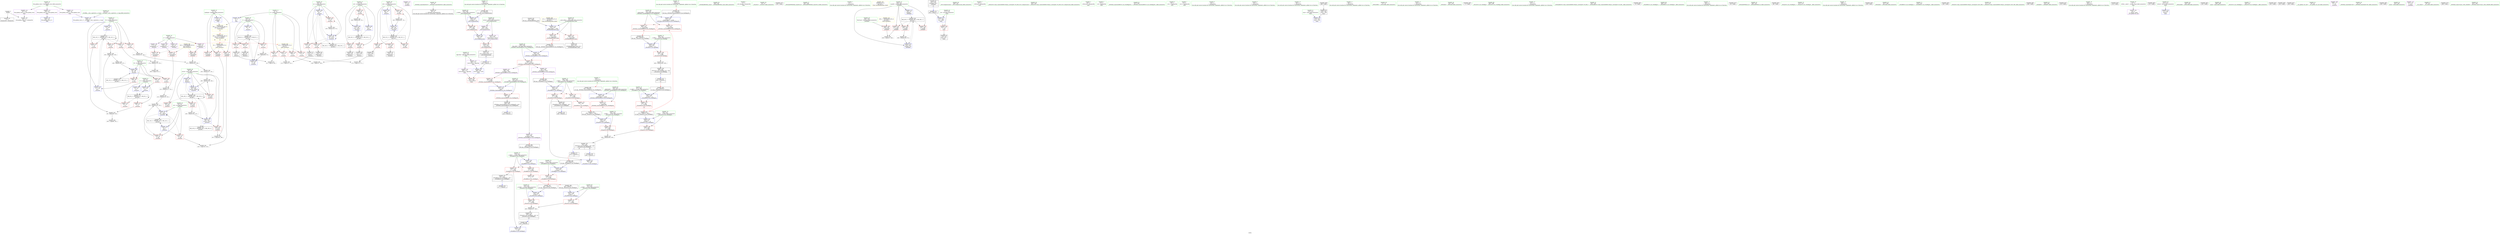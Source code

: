 digraph "SVFG" {
	label="SVFG";

	Node0x5591697a7800 [shape=record,color=grey,label="{NodeID: 0\nNullPtr}"];
	Node0x5591697a7800 -> Node0x5591697cb390[style=solid];
	Node0x5591697a7800 -> Node0x5591697cbfb0[style=solid];
	Node0x5591697dd720 [shape=record,color=grey,label="{NodeID: 360\n180 = cmp(179, 9, )\n}"];
	Node0x5591697cc0b0 [shape=record,color=blue,label="{NodeID: 194\n53\<--76\ni\<--\n_Z5solvev\n}"];
	Node0x5591697cc0b0 -> Node0x5591697e99b0[style=dashed];
	Node0x5591697c9060 [shape=record,color=purple,label="{NodeID: 111\n255\<--21\n\<--.str.2\n_Z4MAINv\n}"];
	Node0x5591697c7240 [shape=record,color=green,label="{NodeID: 28\n37\<--43\n_ZNSt8ios_base4InitD1Ev\<--_ZNSt8ios_base4InitD1Ev_field_insensitive\n}"];
	Node0x5591697c7240 -> Node0x5591697cb490[style=solid];
	Node0x559169806070 [shape=record,color=black,label="{NodeID: 471\n294 = PHI(331, )\n}"];
	Node0x559169806070 -> Node0x5591697d41b0[style=solid];
	Node0x5591697d4690 [shape=record,color=blue,label="{NodeID: 222\n350\<--346\n__fmtfl.addr\<--__fmtfl\n_ZNSt8ios_base4setfESt13_Ios_FmtflagsS0_\n}"];
	Node0x5591697d4690 -> Node0x5591697d0c20[style=dashed];
	Node0x5591697cf220 [shape=record,color=red,label="{NodeID: 139\n136\<--59\n\<--M\n_Z5solvev\n}"];
	Node0x5591697cf220 -> Node0x5591697cc800[style=solid];
	Node0x5591697c9b90 [shape=record,color=green,label="{NodeID: 56\n290\<--291\n_ZSt5fixedRSt8ios_base\<--_ZSt5fixedRSt8ios_base_field_insensitive\n}"];
	Node0x5591697d08e0 [shape=record,color=red,label="{NodeID: 167\n329\<--320\n\<--__base.addr\n_ZSt5fixedRSt8ios_base\n}"];
	Node0x5591697d08e0 -> Node0x5591697c8430[style=solid];
	Node0x5591697cb490 [shape=record,color=black,label="{NodeID: 84\n36\<--37\n\<--_ZNSt8ios_base4InitD1Ev\nCan only get source location for instruction, argument, global var or function.}"];
	Node0x5591697c5080 [shape=record,color=green,label="{NodeID: 1\n7\<--1\n__dso_handle\<--dummyObj\nGlob }"];
	Node0x5591697dd8a0 [shape=record,color=grey,label="{NodeID: 361\n134 = cmp(132, 133, )\n}"];
	Node0x5591697cc180 [shape=record,color=blue,label="{NodeID: 195\n53\<--89\ni\<--inc\n_Z5solvev\n}"];
	Node0x5591697cc180 -> Node0x5591697e99b0[style=dashed];
	Node0x5591697c9130 [shape=record,color=purple,label="{NodeID: 112\n455\<--23\nllvm.global_ctors_0\<--llvm.global_ctors\nGlob }"];
	Node0x5591697c9130 -> Node0x5591697d1cc0[style=solid];
	Node0x5591697c7340 [shape=record,color=green,label="{NodeID: 29\n50\<--51\n_Z5solvev\<--_Z5solvev_field_insensitive\n}"];
	Node0x559169806200 [shape=record,color=black,label="{NodeID: 472\n302 = PHI()\n}"];
	Node0x5591697d4760 [shape=record,color=blue,label="{NodeID: 223\n352\<--347\n__mask.addr\<--__mask\n_ZNSt8ios_base4setfESt13_Ios_FmtflagsS0_\n}"];
	Node0x5591697d4760 -> Node0x5591697d0cf0[style=dashed];
	Node0x5591697d4760 -> Node0x5591697d0dc0[style=dashed];
	Node0x5591697cf2f0 [shape=record,color=red,label="{NodeID: 140\n139\<--59\n\<--M\n_Z5solvev\n}"];
	Node0x5591697cf2f0 -> Node0x5591697cc8d0[style=solid];
	Node0x5591697c9c90 [shape=record,color=green,label="{NodeID: 57\n292\<--293\n_ZNSolsEPFRSt8ios_baseS0_E\<--_ZNSolsEPFRSt8ios_baseS0_E_field_insensitive\n}"];
	Node0x5591697f32f0 [shape=record,color=yellow,style=double,label="{NodeID: 417\n30V_1 = ENCHI(MR_30V_0)\npts\{10 12 140000 \}\nFun[_Z4MAINv]|{<s0>16|<s1>16|<s2>16}}"];
	Node0x5591697f32f0:s0 -> Node0x5591697ee8b0[style=dashed,color=red];
	Node0x5591697f32f0:s1 -> Node0x5591697d27d0[style=dashed,color=red];
	Node0x5591697f32f0:s2 -> Node0x5591697d30c0[style=dashed,color=red];
	Node0x5591697d09b0 [shape=record,color=red,label="{NodeID: 168\n339\<--335\n\<--__n.addr\n_ZSt12setprecisioni\n}"];
	Node0x5591697d09b0 -> Node0x5591697d44f0[style=solid];
	Node0x5591697cb590 [shape=record,color=black,label="{NodeID: 85\n79\<--78\nconv\<--\n_Z5solvev\n}"];
	Node0x5591697cb590 -> Node0x5591697dd2a0[style=solid];
	Node0x5591697c5110 [shape=record,color=green,label="{NodeID: 2\n9\<--1\n\<--dummyObj\nCan only get source location for instruction, argument, global var or function.}"];
	Node0x5591697f5700 [shape=record,color=yellow,style=double,label="{NodeID: 445\nRETMU(41V_2)\npts\{321 \}\nFun[_ZSt5fixedRSt8ios_base]}"];
	Node0x5591697dda20 [shape=record,color=grey,label="{NodeID: 362\n249 = cmp(247, 248, )\n}"];
	Node0x5591697cc250 [shape=record,color=blue,label="{NodeID: 196\n55\<--93\nL\<--\n_Z5solvev\n}"];
	Node0x5591697cc250 -> Node0x5591697eb2b0[style=dashed];
	Node0x5591697c9230 [shape=record,color=purple,label="{NodeID: 113\n456\<--23\nllvm.global_ctors_1\<--llvm.global_ctors\nGlob }"];
	Node0x5591697c9230 -> Node0x5591697cbeb0[style=solid];
	Node0x5591697c7440 [shape=record,color=green,label="{NodeID: 30\n53\<--54\ni\<--i_field_insensitive\n_Z5solvev\n}"];
	Node0x5591697c7440 -> Node0x5591697cea00[style=solid];
	Node0x5591697c7440 -> Node0x5591697cead0[style=solid];
	Node0x5591697c7440 -> Node0x5591697ceba0[style=solid];
	Node0x5591697c7440 -> Node0x5591697cc0b0[style=solid];
	Node0x5591697c7440 -> Node0x5591697cc180[style=solid];
	Node0x5591698062d0 [shape=record,color=black,label="{NodeID: 473\n305 = PHI(237, )\n}"];
	Node0x5591698062d0 -> Node0x5591697d4280[style=solid];
	Node0x5591697d4830 [shape=record,color=blue,label="{NodeID: 224\n354\<--361\n__old\<--\n_ZNSt8ios_base4setfESt13_Ios_FmtflagsS0_\n}"];
	Node0x5591697d4830 -> Node0x5591697d0e90[style=dashed];
	Node0x5591697cf3c0 [shape=record,color=red,label="{NodeID: 141\n124\<--61\n\<--cnt\n_Z5solvev\n}"];
	Node0x5591697cf3c0 -> Node0x5591697db620[style=solid];
	Node0x5591697c9d90 [shape=record,color=green,label="{NodeID: 58\n296\<--297\n_ZSt12setprecisioni\<--_ZSt12setprecisioni_field_insensitive\n}"];
	Node0x5591697f3400 [shape=record,color=yellow,style=double,label="{NodeID: 418\n26V_1 = ENCHI(MR_26V_0)\npts\{239 \}\nFun[_Z4MAINv]}"];
	Node0x5591697f3400 -> Node0x5591697d0330[style=dashed];
	Node0x5591697d0a80 [shape=record,color=red,label="{NodeID: 169\n342\<--341\n\<--coerce.dive\n_ZSt12setprecisioni\n}"];
	Node0x5591697d0a80 -> Node0x5591697c8500[style=solid];
	Node0x5591697cb660 [shape=record,color=black,label="{NodeID: 86\n84\<--83\nidxprom\<--\n_Z5solvev\n}"];
	Node0x5591697c53c0 [shape=record,color=green,label="{NodeID: 3\n15\<--1\n_ZSt3cin\<--dummyObj\nGlob }"];
	Node0x5591697ddba0 [shape=record,color=grey,label="{NodeID: 363\n115 = cmp(113, 114, )\n}"];
	Node0x5591697cc320 [shape=record,color=blue,label="{NodeID: 197\n57\<--95\nR\<--\n_Z5solvev\n}"];
	Node0x5591697cc320 -> Node0x5591697ebfc0[style=dashed];
	Node0x5591697c9330 [shape=record,color=purple,label="{NodeID: 114\n457\<--23\nllvm.global_ctors_2\<--llvm.global_ctors\nGlob }"];
	Node0x5591697c9330 -> Node0x5591697cbfb0[style=solid];
	Node0x5591697c7510 [shape=record,color=green,label="{NodeID: 31\n55\<--56\nL\<--L_field_insensitive\n_Z5solvev\n}"];
	Node0x5591697c7510 -> Node0x5591697cec70[style=solid];
	Node0x5591697c7510 -> Node0x5591697ced40[style=solid];
	Node0x5591697c7510 -> Node0x5591697cc250[style=solid];
	Node0x5591697c7510 -> Node0x5591697cc8d0[style=solid];
	Node0x559169806400 [shape=record,color=black,label="{NodeID: 474\n324 = PHI(344, )\n}"];
	Node0x5591697d4900 [shape=record,color=blue,label="{NodeID: 225\n385\<--383\n__a.addr\<--__a\n_ZStaNRSt13_Ios_FmtflagsS_\n}"];
	Node0x5591697d4900 -> Node0x5591697d1030[style=dashed];
	Node0x5591697d4900 -> Node0x5591697d1100[style=dashed];
	Node0x5591697cf490 [shape=record,color=red,label="{NodeID: 142\n132\<--61\n\<--cnt\n_Z5solvev\n}"];
	Node0x5591697cf490 -> Node0x5591697dd8a0[style=solid];
	Node0x5591697c9e90 [shape=record,color=green,label="{NodeID: 59\n303\<--304\n_ZStlsIcSt11char_traitsIcEERSt13basic_ostreamIT_T0_ES6_St13_Setprecision\<--_ZStlsIcSt11char_traitsIcEERSt13basic_ostreamIT_T0_ES6_St13_Setprecision_field_insensitive\n}"];
	Node0x5591697d0b50 [shape=record,color=red,label="{NodeID: 170\n359\<--348\nthis1\<--this.addr\n_ZNSt8ios_base4setfESt13_Ios_FmtflagsS0_\n}"];
	Node0x5591697d0b50 -> Node0x5591697ce1e0[style=solid];
	Node0x5591697d0b50 -> Node0x5591697ce2b0[style=solid];
	Node0x5591697d0b50 -> Node0x5591697ce380[style=solid];
	Node0x5591697cb730 [shape=record,color=black,label="{NodeID: 87\n113\<--112\nconv6\<--\n_Z5solvev\n}"];
	Node0x5591697cb730 -> Node0x5591697ddba0[style=solid];
	Node0x5591697c5450 [shape=record,color=green,label="{NodeID: 4\n16\<--1\n_ZSt4cout\<--dummyObj\nGlob }"];
	Node0x5591697ddd20 [shape=record,color=grey,label="{NodeID: 364\n149 = cmp(147, 148, )\n}"];
	Node0x5591697cc3f0 [shape=record,color=blue,label="{NodeID: 198\n59\<--106\nM\<--div\n_Z5solvev\n}"];
	Node0x5591697cc3f0 -> Node0x5591697cf150[style=dashed];
	Node0x5591697cc3f0 -> Node0x5591697cf220[style=dashed];
	Node0x5591697cc3f0 -> Node0x5591697cf2f0[style=dashed];
	Node0x5591697cc3f0 -> Node0x5591697ec0b0[style=dashed];
	Node0x5591697cdea0 [shape=record,color=purple,label="{NodeID: 115\n298\<--275\ncoerce.dive\<--agg.tmp\nmain\n}"];
	Node0x5591697cdea0 -> Node0x5591697d41b0[style=solid];
	Node0x5591697c75e0 [shape=record,color=green,label="{NodeID: 32\n57\<--58\nR\<--R_field_insensitive\n_Z5solvev\n}"];
	Node0x5591697c75e0 -> Node0x5591697cee10[style=solid];
	Node0x5591697c75e0 -> Node0x5591697ceee0[style=solid];
	Node0x5591697c75e0 -> Node0x5591697cefb0[style=solid];
	Node0x5591697c75e0 -> Node0x5591697cf080[style=solid];
	Node0x5591697c75e0 -> Node0x5591697cc320[style=solid];
	Node0x5591697c75e0 -> Node0x5591697cc800[style=solid];
	Node0x559169806510 [shape=record,color=black,label="{NodeID: 475\n364 = PHI(398, )\n|{<s0>25}}"];
	Node0x559169806510:s0 -> Node0x559169808bd0[style=solid,color=red];
	Node0x5591697d49d0 [shape=record,color=blue,label="{NodeID: 226\n387\<--384\n__b.addr\<--__b\n_ZStaNRSt13_Ios_FmtflagsS_\n}"];
	Node0x5591697d49d0 -> Node0x5591697d11d0[style=dashed];
	Node0x5591697cf560 [shape=record,color=red,label="{NodeID: 143\n112\<--63\n\<--i4\n_Z5solvev\n}"];
	Node0x5591697cf560 -> Node0x5591697cb730[style=solid];
	Node0x5591697c9f90 [shape=record,color=green,label="{NodeID: 60\n320\<--321\n__base.addr\<--__base.addr_field_insensitive\n_ZSt5fixedRSt8ios_base\n}"];
	Node0x5591697c9f90 -> Node0x5591697d0810[style=solid];
	Node0x5591697c9f90 -> Node0x5591697d08e0[style=solid];
	Node0x5591697c9f90 -> Node0x5591697d4350[style=solid];
	Node0x5591697db4a0 [shape=record,color=grey,label="{NodeID: 337\n404 = Binary(403, 405, )\n}"];
	Node0x5591697db4a0 -> Node0x5591697c8770[style=solid];
	Node0x5591697d0c20 [shape=record,color=red,label="{NodeID: 171\n371\<--350\n\<--__fmtfl.addr\n_ZNSt8ios_base4setfESt13_Ios_FmtflagsS0_\n|{<s0>26}}"];
	Node0x5591697d0c20:s0 -> Node0x559169808700[style=solid,color=red];
	Node0x5591697cb800 [shape=record,color=black,label="{NodeID: 88\n119\<--118\nidxprom9\<--\n_Z5solvev\n}"];
	Node0x5591697c54e0 [shape=record,color=green,label="{NodeID: 5\n17\<--1\n.str\<--dummyObj\nGlob }"];
	Node0x5591697ddea0 [shape=record,color=grey,label="{NodeID: 365\n100 = cmp(99, 101, )\n}"];
	Node0x5591697cc4c0 [shape=record,color=blue,label="{NodeID: 199\n61\<--9\ncnt\<--\n_Z5solvev\n}"];
	Node0x5591697cc4c0 -> Node0x5591697cf3c0[style=dashed];
	Node0x5591697cc4c0 -> Node0x5591697cf490[style=dashed];
	Node0x5591697cc4c0 -> Node0x5591697cc660[style=dashed];
	Node0x5591697cc4c0 -> Node0x5591697ec5b0[style=dashed];
	Node0x5591697cdf70 [shape=record,color=purple,label="{NodeID: 116\n300\<--275\ncoerce.dive4\<--agg.tmp\nmain\n}"];
	Node0x5591697cdf70 -> Node0x5591697d0740[style=solid];
	Node0x5591697c76b0 [shape=record,color=green,label="{NodeID: 33\n59\<--60\nM\<--M_field_insensitive\n_Z5solvev\n}"];
	Node0x5591697c76b0 -> Node0x5591697cf150[style=solid];
	Node0x5591697c76b0 -> Node0x5591697cf220[style=solid];
	Node0x5591697c76b0 -> Node0x5591697cf2f0[style=solid];
	Node0x5591697c76b0 -> Node0x5591697cc3f0[style=solid];
	Node0x559169806680 [shape=record,color=black,label="{NodeID: 476\n368 = PHI(382, )\n}"];
	Node0x5591697d4aa0 [shape=record,color=blue,label="{NodeID: 227\n395\<--394\n\<--call\n_ZStaNRSt13_Ios_FmtflagsS_\n}"];
	Node0x5591697cf630 [shape=record,color=red,label="{NodeID: 144\n118\<--63\n\<--i4\n_Z5solvev\n}"];
	Node0x5591697cf630 -> Node0x5591697cb800[style=solid];
	Node0x5591697ca060 [shape=record,color=green,label="{NodeID: 61\n327\<--328\n_ZNSt8ios_base4setfESt13_Ios_FmtflagsS0_\<--_ZNSt8ios_base4setfESt13_Ios_FmtflagsS0__field_insensitive\n}"];
	Node0x5591697db620 [shape=record,color=grey,label="{NodeID: 338\n125 = Binary(124, 123, )\n}"];
	Node0x5591697db620 -> Node0x5591697cc660[style=solid];
	Node0x5591697d0cf0 [shape=record,color=red,label="{NodeID: 172\n363\<--352\n\<--__mask.addr\n_ZNSt8ios_base4setfESt13_Ios_FmtflagsS0_\n|{<s0>24}}"];
	Node0x5591697d0cf0:s0 -> Node0x559169806cc0[style=solid,color=red];
	Node0x5591697cb8d0 [shape=record,color=black,label="{NodeID: 89\n147\<--146\nconv21\<--\n_Z5solvev\n}"];
	Node0x5591697cb8d0 -> Node0x5591697ddd20[style=solid];
	Node0x5591697c5570 [shape=record,color=green,label="{NodeID: 6\n19\<--1\n.str.1\<--dummyObj\nGlob }"];
	Node0x5591697cc590 [shape=record,color=blue,label="{NodeID: 200\n63\<--76\ni4\<--\n_Z5solvev\n}"];
	Node0x5591697cc590 -> Node0x5591697cf560[style=dashed];
	Node0x5591697cc590 -> Node0x5591697cf630[style=dashed];
	Node0x5591697cc590 -> Node0x5591697cf700[style=dashed];
	Node0x5591697cc590 -> Node0x5591697cc730[style=dashed];
	Node0x5591697cc590 -> Node0x5591697ecab0[style=dashed];
	Node0x5591697ce040 [shape=record,color=purple,label="{NodeID: 117\n338\<--333\n_M_n\<--retval\n_ZSt12setprecisioni\n}"];
	Node0x5591697ce040 -> Node0x5591697d44f0[style=solid];
	Node0x5591697c7780 [shape=record,color=green,label="{NodeID: 34\n61\<--62\ncnt\<--cnt_field_insensitive\n_Z5solvev\n}"];
	Node0x5591697c7780 -> Node0x5591697cf3c0[style=solid];
	Node0x5591697c7780 -> Node0x5591697cf490[style=solid];
	Node0x5591697c7780 -> Node0x5591697cc4c0[style=solid];
	Node0x5591697c7780 -> Node0x5591697cc660[style=solid];
	Node0x559169806790 [shape=record,color=black,label="{NodeID: 477\n373 = PHI(425, )\n|{<s0>27}}"];
	Node0x559169806790:s0 -> Node0x5591698084f0[style=solid,color=red];
	Node0x5591697d30c0 [shape=record,color=yellow,style=double,label="{NodeID: 394\n24V_1 = ENCHI(MR_24V_0)\npts\{140000 \}\nFun[_Z5solvev]}"];
	Node0x5591697d30c0 -> Node0x5591697d00c0[style=dashed];
	Node0x5591697d30c0 -> Node0x5591697d0190[style=dashed];
	Node0x5591697d30c0 -> Node0x5591697d0260[style=dashed];
	Node0x5591697d4b70 [shape=record,color=blue,label="{NodeID: 228\n400\<--399\n__a.addr\<--__a\n_ZStcoSt13_Ios_Fmtflags\n}"];
	Node0x5591697d4b70 -> Node0x5591697d1370[style=dashed];
	Node0x5591697cf700 [shape=record,color=red,label="{NodeID: 145\n128\<--63\n\<--i4\n_Z5solvev\n}"];
	Node0x5591697cf700 -> Node0x5591697dc6a0[style=solid];
	Node0x5591697ca160 [shape=record,color=green,label="{NodeID: 62\n333\<--334\nretval\<--retval_field_insensitive\n_ZSt12setprecisioni\n}"];
	Node0x5591697ca160 -> Node0x5591697ce040[style=solid];
	Node0x5591697ca160 -> Node0x5591697ce110[style=solid];
	Node0x5591697db7a0 [shape=record,color=grey,label="{NodeID: 339\n160 = Binary(159, 158, )\n}"];
	Node0x5591697db7a0 -> Node0x5591697ccb40[style=solid];
	Node0x5591697d0dc0 [shape=record,color=red,label="{NodeID: 173\n372\<--352\n\<--__mask.addr\n_ZNSt8ios_base4setfESt13_Ios_FmtflagsS0_\n|{<s0>26}}"];
	Node0x5591697d0dc0:s0 -> Node0x559169808940[style=solid,color=red];
	Node0x5591697cb9a0 [shape=record,color=black,label="{NodeID: 90\n154\<--153\nidxprom25\<--\n_Z5solvev\n}"];
	Node0x5591697c5db0 [shape=record,color=green,label="{NodeID: 7\n21\<--1\n.str.2\<--dummyObj\nGlob }"];
	Node0x5591697e94b0 [shape=record,color=black,label="{NodeID: 367\nMR_18V_8 = PHI(MR_18V_5, MR_18V_6, )\npts\{66 \}\n}"];
	Node0x5591697cc660 [shape=record,color=blue,label="{NodeID: 201\n61\<--125\ncnt\<--add13\n_Z5solvev\n}"];
	Node0x5591697cc660 -> Node0x5591697cf3c0[style=dashed];
	Node0x5591697cc660 -> Node0x5591697cf490[style=dashed];
	Node0x5591697cc660 -> Node0x5591697cc660[style=dashed];
	Node0x5591697cc660 -> Node0x5591697ec5b0[style=dashed];
	Node0x5591697ce110 [shape=record,color=purple,label="{NodeID: 118\n341\<--333\ncoerce.dive\<--retval\n_ZSt12setprecisioni\n}"];
	Node0x5591697ce110 -> Node0x5591697d0a80[style=solid];
	Node0x5591697c7850 [shape=record,color=green,label="{NodeID: 35\n63\<--64\ni4\<--i4_field_insensitive\n_Z5solvev\n}"];
	Node0x5591697c7850 -> Node0x5591697cf560[style=solid];
	Node0x5591697c7850 -> Node0x5591697cf630[style=solid];
	Node0x5591697c7850 -> Node0x5591697cf700[style=solid];
	Node0x5591697c7850 -> Node0x5591697cc590[style=solid];
	Node0x5591697c7850 -> Node0x5591697cc730[style=solid];
	Node0x559169806900 [shape=record,color=black,label="{NodeID: 478\n377 = PHI(407, )\n}"];
	Node0x5591697d4c40 [shape=record,color=blue,label="{NodeID: 229\n410\<--408\n__a.addr\<--__a\n_ZStoRRSt13_Ios_FmtflagsS_\n}"];
	Node0x5591697d4c40 -> Node0x5591697d1440[style=dashed];
	Node0x5591697d4c40 -> Node0x5591697d1510[style=dashed];
	Node0x5591697cf7d0 [shape=record,color=red,label="{NodeID: 146\n159\<--65\n\<--cnt18\n_Z5solvev\n}"];
	Node0x5591697cf7d0 -> Node0x5591697db7a0[style=solid];
	Node0x5591697ca230 [shape=record,color=green,label="{NodeID: 63\n335\<--336\n__n.addr\<--__n.addr_field_insensitive\n_ZSt12setprecisioni\n}"];
	Node0x5591697ca230 -> Node0x5591697d09b0[style=solid];
	Node0x5591697ca230 -> Node0x5591697d4420[style=solid];
	Node0x5591697db920 [shape=record,color=grey,label="{NodeID: 340\n158 = Binary(157, 101, )\n}"];
	Node0x5591697db920 -> Node0x5591697db7a0[style=solid];
	Node0x5591697d0e90 [shape=record,color=red,label="{NodeID: 174\n380\<--354\n\<--__old\n_ZNSt8ios_base4setfESt13_Ios_FmtflagsS0_\n}"];
	Node0x5591697d0e90 -> Node0x5591697c85d0[style=solid];
	Node0x5591697cba70 [shape=record,color=black,label="{NodeID: 91\n170\<--169\nconv35\<--\n_Z5solvev\n}"];
	Node0x5591697cba70 -> Node0x5591697dd420[style=solid];
	Node0x5591697c5e40 [shape=record,color=green,label="{NodeID: 8\n24\<--1\n\<--dummyObj\nCan only get source location for instruction, argument, global var or function.}"];
	Node0x5591697e99b0 [shape=record,color=black,label="{NodeID: 368\nMR_6V_3 = PHI(MR_6V_4, MR_6V_2, )\npts\{54 \}\n}"];
	Node0x5591697e99b0 -> Node0x5591697cea00[style=dashed];
	Node0x5591697e99b0 -> Node0x5591697cead0[style=dashed];
	Node0x5591697e99b0 -> Node0x5591697ceba0[style=dashed];
	Node0x5591697e99b0 -> Node0x5591697cc180[style=dashed];
	Node0x5591697cc730 [shape=record,color=blue,label="{NodeID: 202\n63\<--129\ni4\<--inc15\n_Z5solvev\n}"];
	Node0x5591697cc730 -> Node0x5591697cf560[style=dashed];
	Node0x5591697cc730 -> Node0x5591697cf630[style=dashed];
	Node0x5591697cc730 -> Node0x5591697cf700[style=dashed];
	Node0x5591697cc730 -> Node0x5591697cc730[style=dashed];
	Node0x5591697cc730 -> Node0x5591697ecab0[style=dashed];
	Node0x5591697ce1e0 [shape=record,color=purple,label="{NodeID: 119\n360\<--359\n_M_flags\<--this1\n_ZNSt8ios_base4setfESt13_Ios_FmtflagsS0_\n}"];
	Node0x5591697ce1e0 -> Node0x5591697d0f60[style=solid];
	Node0x5591697c7920 [shape=record,color=green,label="{NodeID: 36\n65\<--66\ncnt18\<--cnt18_field_insensitive\n_Z5solvev\n}"];
	Node0x5591697c7920 -> Node0x5591697cf7d0[style=solid];
	Node0x5591697c7920 -> Node0x5591697cf8a0[style=solid];
	Node0x5591697c7920 -> Node0x5591697cf970[style=solid];
	Node0x5591697c7920 -> Node0x5591697cfa40[style=solid];
	Node0x5591697c7920 -> Node0x5591697cc9a0[style=solid];
	Node0x5591697c7920 -> Node0x5591697ccb40[style=solid];
	Node0x5591697c7920 -> Node0x5591697ccdb0[style=solid];
	Node0x559169806a10 [shape=record,color=black,label="{NodeID: 479\n394 = PHI(425, )\n}"];
	Node0x559169806a10 -> Node0x5591697d4aa0[style=solid];
	Node0x5591697d4d10 [shape=record,color=blue,label="{NodeID: 230\n412\<--409\n__b.addr\<--__b\n_ZStoRRSt13_Ios_FmtflagsS_\n}"];
	Node0x5591697d4d10 -> Node0x5591697d15e0[style=dashed];
	Node0x5591697cf8a0 [shape=record,color=red,label="{NodeID: 147\n182\<--65\n\<--cnt18\n_Z5solvev\n}"];
	Node0x5591697cf8a0 -> Node0x5591697dbc20[style=solid];
	Node0x5591697ca300 [shape=record,color=green,label="{NodeID: 64\n348\<--349\nthis.addr\<--this.addr_field_insensitive\n_ZNSt8ios_base4setfESt13_Ios_FmtflagsS0_\n}"];
	Node0x5591697ca300 -> Node0x5591697d0b50[style=solid];
	Node0x5591697ca300 -> Node0x5591697d45c0[style=solid];
	Node0x5591697dbaa0 [shape=record,color=grey,label="{NodeID: 341\n449 = Binary(447, 448, )\n}"];
	Node0x5591697dbaa0 -> Node0x5591697c89e0[style=solid];
	Node0x5591697d0f60 [shape=record,color=red,label="{NodeID: 175\n361\<--360\n\<--_M_flags\n_ZNSt8ios_base4setfESt13_Ios_FmtflagsS0_\n}"];
	Node0x5591697d0f60 -> Node0x5591697d4830[style=solid];
	Node0x5591697cbb40 [shape=record,color=black,label="{NodeID: 92\n176\<--175\nidxprom38\<--\n_Z5solvev\n}"];
	Node0x5591697c5f40 [shape=record,color=green,label="{NodeID: 9\n76\<--1\n\<--dummyObj\nCan only get source location for instruction, argument, global var or function.}"];
	Node0x5591697cc800 [shape=record,color=blue,label="{NodeID: 203\n57\<--136\nR\<--\n_Z5solvev\n}"];
	Node0x5591697cc800 -> Node0x5591697ebfc0[style=dashed];
	Node0x5591697ce2b0 [shape=record,color=purple,label="{NodeID: 120\n367\<--359\n_M_flags2\<--this1\n_ZNSt8ios_base4setfESt13_Ios_FmtflagsS0_\n|{<s0>25}}"];
	Node0x5591697ce2b0:s0 -> Node0x559169808ac0[style=solid,color=red];
	Node0x5591697c79f0 [shape=record,color=green,label="{NodeID: 37\n67\<--68\ni19\<--i19_field_insensitive\n_Z5solvev\n}"];
	Node0x5591697c79f0 -> Node0x5591697cfb10[style=solid];
	Node0x5591697c79f0 -> Node0x5591697cfbe0[style=solid];
	Node0x5591697c79f0 -> Node0x5591697cfcb0[style=solid];
	Node0x5591697c79f0 -> Node0x5591697cca70[style=solid];
	Node0x5591697c79f0 -> Node0x5591697ccc10[style=solid];
	Node0x559169806b80 [shape=record,color=black,label="{NodeID: 480\n419 = PHI(438, )\n}"];
	Node0x559169806b80 -> Node0x5591697d4de0[style=solid];
	Node0x5591697d4de0 [shape=record,color=blue,label="{NodeID: 231\n422\<--419\n\<--call\n_ZStoRRSt13_Ios_FmtflagsS_\n}"];
	Node0x5591697cf970 [shape=record,color=red,label="{NodeID: 148\n185\<--65\n\<--cnt18\n_Z5solvev\n}"];
	Node0x5591697cf970 -> Node0x5591697dd5a0[style=solid];
	Node0x5591697ca3d0 [shape=record,color=green,label="{NodeID: 65\n350\<--351\n__fmtfl.addr\<--__fmtfl.addr_field_insensitive\n_ZNSt8ios_base4setfESt13_Ios_FmtflagsS0_\n}"];
	Node0x5591697ca3d0 -> Node0x5591697d0c20[style=solid];
	Node0x5591697ca3d0 -> Node0x5591697d4690[style=solid];
	Node0x5591697dbc20 [shape=record,color=grey,label="{NodeID: 342\n183 = Binary(182, 101, )\n}"];
	Node0x5591697dbc20 -> Node0x5591697ccdb0[style=solid];
	Node0x5591697d1030 [shape=record,color=red,label="{NodeID: 176\n391\<--385\n\<--__a.addr\n_ZStaNRSt13_Ios_FmtflagsS_\n}"];
	Node0x5591697d1030 -> Node0x5591697d12a0[style=solid];
	Node0x5591697cbc10 [shape=record,color=black,label="{NodeID: 93\n237\<--264\n_Z4MAINv_ret\<--\n_Z4MAINv\n|{<s0>22}}"];
	Node0x5591697cbc10:s0 -> Node0x5591698062d0[style=solid,color=blue];
	Node0x5591697c6040 [shape=record,color=green,label="{NodeID: 10\n93\<--1\n\<--dummyObj\nCan only get source location for instruction, argument, global var or function.}"];
	Node0x5591697cc8d0 [shape=record,color=blue,label="{NodeID: 204\n55\<--139\nL\<--\n_Z5solvev\n}"];
	Node0x5591697cc8d0 -> Node0x5591697eb2b0[style=dashed];
	Node0x5591697ce380 [shape=record,color=purple,label="{NodeID: 121\n376\<--359\n_M_flags5\<--this1\n_ZNSt8ios_base4setfESt13_Ios_FmtflagsS0_\n|{<s0>27}}"];
	Node0x5591697ce380:s0 -> Node0x5591698083b0[style=solid,color=red];
	Node0x5591697c7ac0 [shape=record,color=green,label="{NodeID: 38\n69\<--70\ni33\<--i33_field_insensitive\n_Z5solvev\n}"];
	Node0x5591697c7ac0 -> Node0x5591697cfd80[style=solid];
	Node0x5591697c7ac0 -> Node0x5591697cfe50[style=solid];
	Node0x5591697c7ac0 -> Node0x5591697cff20[style=solid];
	Node0x5591697c7ac0 -> Node0x5591697cfff0[style=solid];
	Node0x5591697c7ac0 -> Node0x5591697ccce0[style=solid];
	Node0x5591697c7ac0 -> Node0x5591697d3da0[style=solid];
	Node0x559169806cc0 [shape=record,color=black,label="{NodeID: 481\n399 = PHI(363, )\n0th arg _ZStcoSt13_Ios_Fmtflags }"];
	Node0x559169806cc0 -> Node0x5591697d4b70[style=solid];
	Node0x5591697d4eb0 [shape=record,color=blue,label="{NodeID: 232\n428\<--426\n__a.addr\<--__a\n_ZStanSt13_Ios_FmtflagsS_\n}"];
	Node0x5591697d4eb0 -> Node0x5591697d1780[style=dashed];
	Node0x5591697cfa40 [shape=record,color=red,label="{NodeID: 149\n205\<--65\n\<--cnt18\n_Z5solvev\n}"];
	Node0x5591697ca4a0 [shape=record,color=green,label="{NodeID: 66\n352\<--353\n__mask.addr\<--__mask.addr_field_insensitive\n_ZNSt8ios_base4setfESt13_Ios_FmtflagsS0_\n}"];
	Node0x5591697ca4a0 -> Node0x5591697d0cf0[style=solid];
	Node0x5591697ca4a0 -> Node0x5591697d0dc0[style=solid];
	Node0x5591697ca4a0 -> Node0x5591697d4760[style=solid];
	Node0x5591697dbda0 [shape=record,color=grey,label="{NodeID: 343\n179 = Binary(174, 178, )\n}"];
	Node0x5591697dbda0 -> Node0x5591697dd720[style=solid];
	Node0x5591697d1100 [shape=record,color=red,label="{NodeID: 177\n395\<--385\n\<--__a.addr\n_ZStaNRSt13_Ios_FmtflagsS_\n}"];
	Node0x5591697d1100 -> Node0x5591697c86a0[style=solid];
	Node0x5591697d1100 -> Node0x5591697d4aa0[style=solid];
	Node0x5591697cbce0 [shape=record,color=black,label="{NodeID: 94\n283\<--280\nconv\<--call\nmain\n}"];
	Node0x5591697cbce0 -> Node0x5591697d40e0[style=solid];
	Node0x5591697c6140 [shape=record,color=green,label="{NodeID: 11\n95\<--1\n\<--dummyObj\nCan only get source location for instruction, argument, global var or function.}"];
	Node0x5591697cc9a0 [shape=record,color=blue,label="{NodeID: 205\n65\<--9\ncnt18\<--\n_Z5solvev\n}"];
	Node0x5591697cc9a0 -> Node0x5591697cf7d0[style=dashed];
	Node0x5591697cc9a0 -> Node0x5591697ccb40[style=dashed];
	Node0x5591697cc9a0 -> Node0x5591697ed9b0[style=dashed];
	Node0x5591697ce450 [shape=record,color=red,label="{NodeID: 122\n80\<--8\n\<--n\n_Z5solvev\n}"];
	Node0x5591697ce450 -> Node0x5591697dd2a0[style=solid];
	Node0x5591697c7b90 [shape=record,color=green,label="{NodeID: 39\n72\<--73\n_ZNSirsERx\<--_ZNSirsERx_field_insensitive\n}"];
	Node0x559169806e00 [shape=record,color=black,label="{NodeID: 482\n345 = PHI(323, )\n0th arg _ZNSt8ios_base4setfESt13_Ios_FmtflagsS0_ }"];
	Node0x559169806e00 -> Node0x5591697d45c0[style=solid];
	Node0x5591697d4f80 [shape=record,color=blue,label="{NodeID: 233\n430\<--427\n__b.addr\<--__b\n_ZStanSt13_Ios_FmtflagsS_\n}"];
	Node0x5591697d4f80 -> Node0x5591697d1850[style=dashed];
	Node0x5591697cfb10 [shape=record,color=red,label="{NodeID: 150\n146\<--67\n\<--i19\n_Z5solvev\n}"];
	Node0x5591697cfb10 -> Node0x5591697cb8d0[style=solid];
	Node0x5591697ca570 [shape=record,color=green,label="{NodeID: 67\n354\<--355\n__old\<--__old_field_insensitive\n_ZNSt8ios_base4setfESt13_Ios_FmtflagsS0_\n}"];
	Node0x5591697ca570 -> Node0x5591697d0e90[style=solid];
	Node0x5591697ca570 -> Node0x5591697d4830[style=solid];
	Node0x5591697dbf20 [shape=record,color=grey,label="{NodeID: 344\n152 = Binary(151, 101, )\n}"];
	Node0x5591697dbf20 -> Node0x5591697dc0a0[style=solid];
	Node0x5591697d11d0 [shape=record,color=red,label="{NodeID: 178\n393\<--387\n\<--__b.addr\n_ZStaNRSt13_Ios_FmtflagsS_\n|{<s0>28}}"];
	Node0x5591697d11d0:s0 -> Node0x559169808940[style=solid,color=red];
	Node0x5591697cbdb0 [shape=record,color=black,label="{NodeID: 95\n270\<--307\nmain_ret\<--\nmain\n}"];
	Node0x5591697c6240 [shape=record,color=green,label="{NodeID: 12\n101\<--1\n\<--dummyObj\nCan only get source location for instruction, argument, global var or function.}"];
	Node0x5591697eadb0 [shape=record,color=black,label="{NodeID: 372\nMR_20V_3 = PHI(MR_20V_4, MR_20V_2, )\npts\{68 \}\n}"];
	Node0x5591697eadb0 -> Node0x5591697cfb10[style=dashed];
	Node0x5591697eadb0 -> Node0x5591697cfbe0[style=dashed];
	Node0x5591697eadb0 -> Node0x5591697cfcb0[style=dashed];
	Node0x5591697eadb0 -> Node0x5591697ccc10[style=dashed];
	Node0x5591697cca70 [shape=record,color=blue,label="{NodeID: 206\n67\<--76\ni19\<--\n_Z5solvev\n}"];
	Node0x5591697cca70 -> Node0x5591697eadb0[style=dashed];
	Node0x5591697ce520 [shape=record,color=red,label="{NodeID: 123\n114\<--8\n\<--n\n_Z5solvev\n}"];
	Node0x5591697ce520 -> Node0x5591697ddba0[style=solid];
	Node0x5591697c7c90 [shape=record,color=green,label="{NodeID: 40\n191\<--192\n_ZNSolsEi\<--_ZNSolsEi_field_insensitive\n}"];
	Node0x559169807c00 [shape=record,color=black,label="{NodeID: 483\n71 = PHI()\n}"];
	Node0x5591697d5050 [shape=record,color=blue,label="{NodeID: 234\n441\<--439\n__a.addr\<--__a\n_ZStorSt13_Ios_FmtflagsS_\n}"];
	Node0x5591697d5050 -> Node0x5591697d1920[style=dashed];
	Node0x5591697cfbe0 [shape=record,color=red,label="{NodeID: 151\n153\<--67\n\<--i19\n_Z5solvev\n}"];
	Node0x5591697cfbe0 -> Node0x5591697cb9a0[style=solid];
	Node0x5591697ca640 [shape=record,color=green,label="{NodeID: 68\n365\<--366\n_ZStcoSt13_Ios_Fmtflags\<--_ZStcoSt13_Ios_Fmtflags_field_insensitive\n}"];
	Node0x5591697dc0a0 [shape=record,color=grey,label="{NodeID: 345\n157 = Binary(152, 156, )\n}"];
	Node0x5591697dc0a0 -> Node0x5591697db920[style=solid];
	Node0x5591697d12a0 [shape=record,color=red,label="{NodeID: 179\n392\<--391\n\<--\n_ZStaNRSt13_Ios_FmtflagsS_\n|{<s0>28}}"];
	Node0x5591697d12a0:s0 -> Node0x559169808700[style=solid,color=red];
	Node0x5591697c8430 [shape=record,color=black,label="{NodeID: 96\n318\<--329\n_ZSt5fixedRSt8ios_base_ret\<--\n_ZSt5fixedRSt8ios_base\n}"];
	Node0x5591697c6340 [shape=record,color=green,label="{NodeID: 13\n107\<--1\n\<--dummyObj\nCan only get source location for instruction, argument, global var or function.}"];
	Node0x5591697eb2b0 [shape=record,color=black,label="{NodeID: 373\nMR_8V_3 = PHI(MR_8V_4, MR_8V_2, )\npts\{56 \}\n}"];
	Node0x5591697eb2b0 -> Node0x5591697cec70[style=dashed];
	Node0x5591697eb2b0 -> Node0x5591697ced40[style=dashed];
	Node0x5591697eb2b0 -> Node0x5591697cc8d0[style=dashed];
	Node0x5591697eb2b0 -> Node0x5591697eb2b0[style=dashed];
	Node0x5591697ccb40 [shape=record,color=blue,label="{NodeID: 207\n65\<--160\ncnt18\<--add29\n_Z5solvev\n}"];
	Node0x5591697ccb40 -> Node0x5591697cf7d0[style=dashed];
	Node0x5591697ccb40 -> Node0x5591697ccb40[style=dashed];
	Node0x5591697ccb40 -> Node0x5591697ed9b0[style=dashed];
	Node0x5591697ce5f0 [shape=record,color=red,label="{NodeID: 124\n148\<--8\n\<--n\n_Z5solvev\n}"];
	Node0x5591697ce5f0 -> Node0x5591697ddd20[style=solid];
	Node0x5591697c7d90 [shape=record,color=green,label="{NodeID: 41\n194\<--195\n_ZSt4endlIcSt11char_traitsIcEERSt13basic_ostreamIT_T0_ES6_\<--_ZSt4endlIcSt11char_traitsIcEERSt13basic_ostreamIT_T0_ES6__field_insensitive\n}"];
	Node0x559169807d60 [shape=record,color=black,label="{NodeID: 484\n74 = PHI()\n}"];
	Node0x5591697d5120 [shape=record,color=blue,label="{NodeID: 235\n443\<--440\n__b.addr\<--__b\n_ZStorSt13_Ios_FmtflagsS_\n}"];
	Node0x5591697d5120 -> Node0x5591697d19f0[style=dashed];
	Node0x5591697cfcb0 [shape=record,color=red,label="{NodeID: 152\n163\<--67\n\<--i19\n_Z5solvev\n}"];
	Node0x5591697cfcb0 -> Node0x5591697dc520[style=solid];
	Node0x5591697ca740 [shape=record,color=green,label="{NodeID: 69\n369\<--370\n_ZStaNRSt13_Ios_FmtflagsS_\<--_ZStaNRSt13_Ios_FmtflagsS__field_insensitive\n}"];
	Node0x5591697dc220 [shape=record,color=grey,label="{NodeID: 346\n105 = Binary(103, 104, )\n}"];
	Node0x5591697dc220 -> Node0x5591697dd120[style=solid];
	Node0x5591697d1370 [shape=record,color=red,label="{NodeID: 180\n403\<--400\n\<--__a.addr\n_ZStcoSt13_Ios_Fmtflags\n}"];
	Node0x5591697d1370 -> Node0x5591697db4a0[style=solid];
	Node0x5591697c8500 [shape=record,color=black,label="{NodeID: 97\n331\<--342\n_ZSt12setprecisioni_ret\<--\n_ZSt12setprecisioni\n|{<s0>20}}"];
	Node0x5591697c8500:s0 -> Node0x559169806070[style=solid,color=blue];
	Node0x5591697c6440 [shape=record,color=green,label="{NodeID: 14\n264\<--1\n\<--dummyObj\nCan only get source location for instruction, argument, global var or function.}"];
	Node0x559169803ce0 [shape=record,color=black,label="{NodeID: 457\n35 = PHI()\n}"];
	Node0x5591697ebfc0 [shape=record,color=black,label="{NodeID: 374\nMR_10V_3 = PHI(MR_10V_5, MR_10V_2, )\npts\{58 \}\n}"];
	Node0x5591697ebfc0 -> Node0x5591697cee10[style=dashed];
	Node0x5591697ebfc0 -> Node0x5591697ceee0[style=dashed];
	Node0x5591697ebfc0 -> Node0x5591697cefb0[style=dashed];
	Node0x5591697ebfc0 -> Node0x5591697cf080[style=dashed];
	Node0x5591697ebfc0 -> Node0x5591697cc800[style=dashed];
	Node0x5591697ebfc0 -> Node0x5591697ebfc0[style=dashed];
	Node0x5591697ccc10 [shape=record,color=blue,label="{NodeID: 208\n67\<--164\ni19\<--inc31\n_Z5solvev\n}"];
	Node0x5591697ccc10 -> Node0x5591697eadb0[style=dashed];
	Node0x5591697ce6c0 [shape=record,color=red,label="{NodeID: 125\n171\<--8\n\<--n\n_Z5solvev\n}"];
	Node0x5591697ce6c0 -> Node0x5591697dd420[style=solid];
	Node0x5591697c7e90 [shape=record,color=green,label="{NodeID: 42\n196\<--197\n_ZNSolsEPFRSoS_E\<--_ZNSolsEPFRSoS_E_field_insensitive\n}"];
	Node0x559169807e30 [shape=record,color=black,label="{NodeID: 485\n86 = PHI()\n}"];
	Node0x5591697cfd80 [shape=record,color=red,label="{NodeID: 153\n169\<--69\n\<--i33\n_Z5solvev\n}"];
	Node0x5591697cfd80 -> Node0x5591697cba70[style=solid];
	Node0x5591697ca840 [shape=record,color=green,label="{NodeID: 70\n374\<--375\n_ZStanSt13_Ios_FmtflagsS_\<--_ZStanSt13_Ios_FmtflagsS__field_insensitive\n}"];
	Node0x5591697dc3a0 [shape=record,color=grey,label="{NodeID: 347\n436 = Binary(434, 435, )\n}"];
	Node0x5591697dc3a0 -> Node0x5591697c8910[style=solid];
	Node0x5591697d1440 [shape=record,color=red,label="{NodeID: 181\n416\<--410\n\<--__a.addr\n_ZStoRRSt13_Ios_FmtflagsS_\n}"];
	Node0x5591697d1440 -> Node0x5591697d16b0[style=solid];
	Node0x5591697c85d0 [shape=record,color=black,label="{NodeID: 98\n344\<--380\n_ZNSt8ios_base4setfESt13_Ios_FmtflagsS0__ret\<--\n_ZNSt8ios_base4setfESt13_Ios_FmtflagsS0_\n|{<s0>23}}"];
	Node0x5591697c85d0:s0 -> Node0x559169806400[style=solid,color=blue];
	Node0x5591697c6540 [shape=record,color=green,label="{NodeID: 15\n286\<--1\n\<--dummyObj\nCan only get source location for instruction, argument, global var or function.}"];
	Node0x5591693e4de0 [shape=record,color=black,label="{NodeID: 458\n190 = PHI()\n}"];
	Node0x5591697ec0b0 [shape=record,color=black,label="{NodeID: 375\nMR_12V_2 = PHI(MR_12V_3, MR_12V_1, )\npts\{60 \}\n}"];
	Node0x5591697ec0b0 -> Node0x5591697cc3f0[style=dashed];
	Node0x5591697ccce0 [shape=record,color=blue,label="{NodeID: 209\n69\<--76\ni33\<--\n_Z5solvev\n}"];
	Node0x5591697ccce0 -> Node0x5591697edeb0[style=dashed];
	Node0x5591697ce790 [shape=record,color=red,label="{NodeID: 126\n133\<--11\n\<--myRank\n_Z5solvev\n}"];
	Node0x5591697ce790 -> Node0x5591697dd8a0[style=solid];
	Node0x5591697c7f90 [shape=record,color=green,label="{NodeID: 43\n207\<--208\n_ZNSolsEx\<--_ZNSolsEx_field_insensitive\n}"];
	Node0x559169807f00 [shape=record,color=black,label="{NodeID: 486\n346 = PHI(325, )\n1st arg _ZNSt8ios_base4setfESt13_Ios_FmtflagsS0_ }"];
	Node0x559169807f00 -> Node0x5591697d4690[style=solid];
	Node0x5591697cfe50 [shape=record,color=red,label="{NodeID: 154\n175\<--69\n\<--i33\n_Z5solvev\n}"];
	Node0x5591697cfe50 -> Node0x5591697cbb40[style=solid];
	Node0x5591697ca940 [shape=record,color=green,label="{NodeID: 71\n378\<--379\n_ZStoRRSt13_Ios_FmtflagsS_\<--_ZStoRRSt13_Ios_FmtflagsS__field_insensitive\n}"];
	Node0x5591697dc520 [shape=record,color=grey,label="{NodeID: 348\n164 = Binary(163, 76, )\n}"];
	Node0x5591697dc520 -> Node0x5591697ccc10[style=solid];
	Node0x5591697d1510 [shape=record,color=red,label="{NodeID: 182\n422\<--410\n\<--__a.addr\n_ZStoRRSt13_Ios_FmtflagsS_\n}"];
	Node0x5591697d1510 -> Node0x5591697c8840[style=solid];
	Node0x5591697d1510 -> Node0x5591697d4de0[style=solid];
	Node0x5591697c86a0 [shape=record,color=black,label="{NodeID: 99\n382\<--395\n_ZStaNRSt13_Ios_FmtflagsS__ret\<--\n_ZStaNRSt13_Ios_FmtflagsS_\n|{<s0>25}}"];
	Node0x5591697c86a0:s0 -> Node0x559169806680[style=solid,color=blue];
	Node0x5591697c6640 [shape=record,color=green,label="{NodeID: 16\n295\<--1\n\<--dummyObj\nCan only get source location for instruction, argument, global var or function.|{<s0>20}}"];
	Node0x5591697c6640:s0 -> Node0x559169808270[style=solid,color=red];
	Node0x5591698053f0 [shape=record,color=black,label="{NodeID: 459\n193 = PHI()\n}"];
	Node0x5591697ec5b0 [shape=record,color=black,label="{NodeID: 376\nMR_14V_2 = PHI(MR_14V_4, MR_14V_1, )\npts\{62 \}\n}"];
	Node0x5591697ec5b0 -> Node0x5591697cc4c0[style=dashed];
	Node0x5591697ccdb0 [shape=record,color=blue,label="{NodeID: 210\n65\<--183\ncnt18\<--inc42\n_Z5solvev\n}"];
	Node0x5591697ccdb0 -> Node0x5591697cf970[style=dashed];
	Node0x5591697ccdb0 -> Node0x5591697e94b0[style=dashed];
	Node0x5591697ccdb0 -> Node0x5591697ed9b0[style=dashed];
	Node0x5591697ce860 [shape=record,color=red,label="{NodeID: 127\n186\<--11\n\<--myRank\n_Z5solvev\n}"];
	Node0x5591697ce860 -> Node0x5591697dd5a0[style=solid];
	Node0x5591697c8090 [shape=record,color=green,label="{NodeID: 44\n211\<--212\n_ZStlsISt11char_traitsIcEERSt13basic_ostreamIcT_ES5_PKc\<--_ZStlsISt11char_traitsIcEERSt13basic_ostreamIcT_ES5_PKc_field_insensitive\n}"];
	Node0x559169808130 [shape=record,color=black,label="{NodeID: 487\n347 = PHI(326, )\n2nd arg _ZNSt8ios_base4setfESt13_Ios_FmtflagsS0_ }"];
	Node0x559169808130 -> Node0x5591697d4760[style=solid];
	Node0x5591697cff20 [shape=record,color=red,label="{NodeID: 155\n189\<--69\n\<--i33\n_Z5solvev\n}"];
	Node0x5591697caa40 [shape=record,color=green,label="{NodeID: 72\n385\<--386\n__a.addr\<--__a.addr_field_insensitive\n_ZStaNRSt13_Ios_FmtflagsS_\n}"];
	Node0x5591697caa40 -> Node0x5591697d1030[style=solid];
	Node0x5591697caa40 -> Node0x5591697d1100[style=solid];
	Node0x5591697caa40 -> Node0x5591697d4900[style=solid];
	Node0x5591697dc6a0 [shape=record,color=grey,label="{NodeID: 349\n129 = Binary(128, 76, )\n}"];
	Node0x5591697dc6a0 -> Node0x5591697cc730[style=solid];
	Node0x5591697d15e0 [shape=record,color=red,label="{NodeID: 183\n418\<--412\n\<--__b.addr\n_ZStoRRSt13_Ios_FmtflagsS_\n|{<s0>29}}"];
	Node0x5591697d15e0:s0 -> Node0x559169808df0[style=solid,color=red];
	Node0x5591697c8770 [shape=record,color=black,label="{NodeID: 100\n398\<--404\n_ZStcoSt13_Ios_Fmtflags_ret\<--neg\n_ZStcoSt13_Ios_Fmtflags\n|{<s0>24}}"];
	Node0x5591697c8770:s0 -> Node0x559169806510[style=solid,color=blue];
	Node0x5591697c6740 [shape=record,color=green,label="{NodeID: 17\n325\<--1\n\<--dummyObj\nCan only get source location for instruction, argument, global var or function.|{<s0>23}}"];
	Node0x5591697c6740:s0 -> Node0x559169807f00[style=solid,color=red];
	Node0x5591698054c0 [shape=record,color=black,label="{NodeID: 460\n206 = PHI()\n}"];
	Node0x5591697ecab0 [shape=record,color=black,label="{NodeID: 377\nMR_16V_2 = PHI(MR_16V_4, MR_16V_1, )\npts\{64 \}\n}"];
	Node0x5591697ecab0 -> Node0x5591697cc590[style=dashed];
	Node0x5591697d3da0 [shape=record,color=blue,label="{NodeID: 211\n69\<--202\ni33\<--inc50\n_Z5solvev\n}"];
	Node0x5591697d3da0 -> Node0x5591697edeb0[style=dashed];
	Node0x5591697ce930 [shape=record,color=red,label="{NodeID: 128\n213\<--11\n\<--myRank\n_Z5solvev\n}"];
	Node0x5591697c8190 [shape=record,color=green,label="{NodeID: 45\n235\<--236\n_Z4MAINv\<--_Z4MAINv_field_insensitive\n}"];
	Node0x559169808270 [shape=record,color=black,label="{NodeID: 488\n332 = PHI(295, )\n0th arg _ZSt12setprecisioni }"];
	Node0x559169808270 -> Node0x5591697d4420[style=solid];
	Node0x5591697cfff0 [shape=record,color=red,label="{NodeID: 156\n201\<--69\n\<--i33\n_Z5solvev\n}"];
	Node0x5591697cfff0 -> Node0x5591697dc820[style=solid];
	Node0x5591697cab10 [shape=record,color=green,label="{NodeID: 73\n387\<--388\n__b.addr\<--__b.addr_field_insensitive\n_ZStaNRSt13_Ios_FmtflagsS_\n}"];
	Node0x5591697cab10 -> Node0x5591697d11d0[style=solid];
	Node0x5591697cab10 -> Node0x5591697d49d0[style=solid];
	Node0x5591697dc820 [shape=record,color=grey,label="{NodeID: 350\n202 = Binary(201, 76, )\n}"];
	Node0x5591697dc820 -> Node0x5591697d3da0[style=solid];
	Node0x5591697d16b0 [shape=record,color=red,label="{NodeID: 184\n417\<--416\n\<--\n_ZStoRRSt13_Ios_FmtflagsS_\n|{<s0>29}}"];
	Node0x5591697d16b0:s0 -> Node0x559169808ce0[style=solid,color=red];
	Node0x5591697c8840 [shape=record,color=black,label="{NodeID: 101\n407\<--422\n_ZStoRRSt13_Ios_FmtflagsS__ret\<--\n_ZStoRRSt13_Ios_FmtflagsS_\n|{<s0>27}}"];
	Node0x5591697c8840:s0 -> Node0x559169806900[style=solid,color=blue];
	Node0x5591697c6840 [shape=record,color=green,label="{NodeID: 18\n326\<--1\n\<--dummyObj\nCan only get source location for instruction, argument, global var or function.|{<s0>23}}"];
	Node0x5591697c6840:s0 -> Node0x559169808130[style=solid,color=red];
	Node0x5591698055f0 [shape=record,color=black,label="{NodeID: 461\n210 = PHI()\n}"];
	Node0x5591697d3e70 [shape=record,color=blue,label="{NodeID: 212\n240\<--76\ncaseID\<--\n_Z4MAINv\n}"];
	Node0x5591697d3e70 -> Node0x5591697ee3b0[style=dashed];
	Node0x5591697cea00 [shape=record,color=red,label="{NodeID: 129\n78\<--53\n\<--i\n_Z5solvev\n}"];
	Node0x5591697cea00 -> Node0x5591697cb590[style=solid];
	Node0x5591697c8290 [shape=record,color=green,label="{NodeID: 46\n238\<--239\nTestCase\<--TestCase_field_insensitive\n_Z4MAINv\n}"];
	Node0x5591697c8290 -> Node0x5591697d0330[style=solid];
	Node0x5591698083b0 [shape=record,color=black,label="{NodeID: 489\n408 = PHI(376, )\n0th arg _ZStoRRSt13_Ios_FmtflagsS_ }"];
	Node0x5591698083b0 -> Node0x5591697d4c40[style=solid];
	Node0x5591697d00c0 [shape=record,color=red,label="{NodeID: 157\n121\<--120\n\<--arrayidx10\n_Z5solvev\n}"];
	Node0x5591697d00c0 -> Node0x5591697dc9a0[style=solid];
	Node0x5591697cabe0 [shape=record,color=green,label="{NodeID: 74\n400\<--401\n__a.addr\<--__a.addr_field_insensitive\n_ZStcoSt13_Ios_Fmtflags\n}"];
	Node0x5591697cabe0 -> Node0x5591697d1370[style=solid];
	Node0x5591697cabe0 -> Node0x5591697d4b70[style=solid];
	Node0x5591697dc9a0 [shape=record,color=grey,label="{NodeID: 351\n122 = Binary(117, 121, )\n}"];
	Node0x5591697dc9a0 -> Node0x5591697dcb20[style=solid];
	Node0x5591697d1780 [shape=record,color=red,label="{NodeID: 185\n434\<--428\n\<--__a.addr\n_ZStanSt13_Ios_FmtflagsS_\n}"];
	Node0x5591697d1780 -> Node0x5591697dc3a0[style=solid];
	Node0x5591697c8910 [shape=record,color=black,label="{NodeID: 102\n425\<--436\n_ZStanSt13_Ios_FmtflagsS__ret\<--and\n_ZStanSt13_Ios_FmtflagsS_\n|{<s0>26|<s1>28}}"];
	Node0x5591697c8910:s0 -> Node0x559169806790[style=solid,color=blue];
	Node0x5591697c8910:s1 -> Node0x559169806a10[style=solid,color=blue];
	Node0x5591697c6940 [shape=record,color=green,label="{NodeID: 19\n405\<--1\n\<--dummyObj\nCan only get source location for instruction, argument, global var or function.}"];
	Node0x5591698057d0 [shape=record,color=black,label="{NodeID: 462\n214 = PHI()\n}"];
	Node0x5591697d3f40 [shape=record,color=blue,label="{NodeID: 213\n240\<--260\ncaseID\<--inc\n_Z4MAINv\n}"];
	Node0x5591697d3f40 -> Node0x5591697ee3b0[style=dashed];
	Node0x5591697cead0 [shape=record,color=red,label="{NodeID: 130\n83\<--53\n\<--i\n_Z5solvev\n}"];
	Node0x5591697cead0 -> Node0x5591697cb660[style=solid];
	Node0x5591697c8360 [shape=record,color=green,label="{NodeID: 47\n240\<--241\ncaseID\<--caseID_field_insensitive\n_Z4MAINv\n}"];
	Node0x5591697c8360 -> Node0x5591697d0400[style=solid];
	Node0x5591697c8360 -> Node0x5591697d04d0[style=solid];
	Node0x5591697c8360 -> Node0x5591697d05a0[style=solid];
	Node0x5591697c8360 -> Node0x5591697d3e70[style=solid];
	Node0x5591697c8360 -> Node0x5591697d3f40[style=solid];
	Node0x5591698084f0 [shape=record,color=black,label="{NodeID: 490\n409 = PHI(373, )\n1st arg _ZStoRRSt13_Ios_FmtflagsS_ }"];
	Node0x5591698084f0 -> Node0x5591697d4d10[style=solid];
	Node0x5591697f29a0 [shape=record,color=yellow,style=double,label="{NodeID: 407\n30V_1 = ENCHI(MR_30V_0)\npts\{10 12 140000 \}\nFun[main]|{<s0>22}}"];
	Node0x5591697f29a0:s0 -> Node0x5591697f32f0[style=dashed,color=red];
	Node0x5591697d0190 [shape=record,color=red,label="{NodeID: 158\n156\<--155\n\<--arrayidx26\n_Z5solvev\n}"];
	Node0x5591697d0190 -> Node0x5591697dc0a0[style=solid];
	Node0x5591697cacb0 [shape=record,color=green,label="{NodeID: 75\n410\<--411\n__a.addr\<--__a.addr_field_insensitive\n_ZStoRRSt13_Ios_FmtflagsS_\n}"];
	Node0x5591697cacb0 -> Node0x5591697d1440[style=solid];
	Node0x5591697cacb0 -> Node0x5591697d1510[style=solid];
	Node0x5591697cacb0 -> Node0x5591697d4c40[style=solid];
	Node0x5591697dcb20 [shape=record,color=grey,label="{NodeID: 352\n123 = Binary(122, 101, )\n}"];
	Node0x5591697dcb20 -> Node0x5591697db620[style=solid];
	Node0x5591697d1850 [shape=record,color=red,label="{NodeID: 186\n435\<--430\n\<--__b.addr\n_ZStanSt13_Ios_FmtflagsS_\n}"];
	Node0x5591697d1850 -> Node0x5591697dc3a0[style=solid];
	Node0x5591697c89e0 [shape=record,color=black,label="{NodeID: 103\n438\<--449\n_ZStorSt13_Ios_FmtflagsS__ret\<--or\n_ZStorSt13_Ios_FmtflagsS_\n|{<s0>29}}"];
	Node0x5591697c89e0:s0 -> Node0x559169806b80[style=solid,color=blue];
	Node0x5591697c6a40 [shape=record,color=green,label="{NodeID: 20\n4\<--6\n_ZStL8__ioinit\<--_ZStL8__ioinit_field_insensitive\nGlob }"];
	Node0x5591697c6a40 -> Node0x5591697c8ab0[style=solid];
	Node0x5591698058a0 [shape=record,color=black,label="{NodeID: 463\n215 = PHI()\n}"];
	Node0x5591697ed9b0 [shape=record,color=black,label="{NodeID: 380\nMR_18V_5 = PHI(MR_18V_7, MR_18V_3, )\npts\{66 \}\n}"];
	Node0x5591697ed9b0 -> Node0x5591697cf8a0[style=dashed];
	Node0x5591697ed9b0 -> Node0x5591697cfa40[style=dashed];
	Node0x5591697ed9b0 -> Node0x5591697ccdb0[style=dashed];
	Node0x5591697ed9b0 -> Node0x5591697e94b0[style=dashed];
	Node0x5591697ed9b0 -> Node0x5591697ed9b0[style=dashed];
	Node0x5591697d4010 [shape=record,color=blue,label="{NodeID: 214\n271\<--264\nretval\<--\nmain\n}"];
	Node0x5591697ceba0 [shape=record,color=red,label="{NodeID: 131\n88\<--53\n\<--i\n_Z5solvev\n}"];
	Node0x5591697ceba0 -> Node0x5591697dcfa0[style=solid];
	Node0x5591697c9450 [shape=record,color=green,label="{NodeID: 48\n243\<--244\n_ZNSirsERi\<--_ZNSirsERi_field_insensitive\n}"];
	Node0x559169808630 [shape=record,color=black,label="{NodeID: 491\n319 = PHI()\n0th arg _ZSt5fixedRSt8ios_base }"];
	Node0x559169808630 -> Node0x5591697d4350[style=solid];
	Node0x5591697d0260 [shape=record,color=red,label="{NodeID: 159\n178\<--177\n\<--arrayidx39\n_Z5solvev\n}"];
	Node0x5591697d0260 -> Node0x5591697dbda0[style=solid];
	Node0x5591697cad80 [shape=record,color=green,label="{NodeID: 76\n412\<--413\n__b.addr\<--__b.addr_field_insensitive\n_ZStoRRSt13_Ios_FmtflagsS_\n}"];
	Node0x5591697cad80 -> Node0x5591697d15e0[style=solid];
	Node0x5591697cad80 -> Node0x5591697d4d10[style=solid];
	Node0x5591697dcca0 [shape=record,color=grey,label="{NodeID: 353\n99 = Binary(97, 98, )\n}"];
	Node0x5591697dcca0 -> Node0x5591697ddea0[style=solid];
	Node0x5591697d1920 [shape=record,color=red,label="{NodeID: 187\n447\<--441\n\<--__a.addr\n_ZStorSt13_Ios_FmtflagsS_\n}"];
	Node0x5591697d1920 -> Node0x5591697dbaa0[style=solid];
	Node0x5591697c8ab0 [shape=record,color=purple,label="{NodeID: 104\n34\<--4\n\<--_ZStL8__ioinit\n__cxx_global_var_init\n}"];
	Node0x5591697c6b40 [shape=record,color=green,label="{NodeID: 21\n8\<--10\nn\<--n_field_insensitive\nGlob }"];
	Node0x5591697c6b40 -> Node0x5591697ce450[style=solid];
	Node0x5591697c6b40 -> Node0x5591697ce520[style=solid];
	Node0x5591697c6b40 -> Node0x5591697ce5f0[style=solid];
	Node0x5591697c6b40 -> Node0x5591697ce6c0[style=solid];
	Node0x5591697c6b40 -> Node0x5591697d1ac0[style=solid];
	Node0x559169805970 [shape=record,color=black,label="{NodeID: 464\n242 = PHI()\n}"];
	Node0x5591697edeb0 [shape=record,color=black,label="{NodeID: 381\nMR_22V_3 = PHI(MR_22V_4, MR_22V_2, )\npts\{70 \}\n}"];
	Node0x5591697edeb0 -> Node0x5591697cfd80[style=dashed];
	Node0x5591697edeb0 -> Node0x5591697cfe50[style=dashed];
	Node0x5591697edeb0 -> Node0x5591697cff20[style=dashed];
	Node0x5591697edeb0 -> Node0x5591697cfff0[style=dashed];
	Node0x5591697edeb0 -> Node0x5591697d3da0[style=dashed];
	Node0x5591697d40e0 [shape=record,color=blue,label="{NodeID: 215\n273\<--283\nstart\<--conv\nmain\n}"];
	Node0x5591697cec70 [shape=record,color=red,label="{NodeID: 132\n98\<--55\n\<--L\n_Z5solvev\n}"];
	Node0x5591697cec70 -> Node0x5591697dcca0[style=solid];
	Node0x5591697c9550 [shape=record,color=green,label="{NodeID: 49\n268\<--269\nmain\<--main_field_insensitive\n}"];
	Node0x559169808700 [shape=record,color=black,label="{NodeID: 492\n426 = PHI(371, 392, )\n0th arg _ZStanSt13_Ios_FmtflagsS_ }"];
	Node0x559169808700 -> Node0x5591697d4eb0[style=solid];
	Node0x5591697f2b00 [shape=record,color=yellow,style=double,label="{NodeID: 409\n41V_1 = ENCHI(MR_41V_0)\npts\{321 \}\nFun[_ZSt5fixedRSt8ios_base]}"];
	Node0x5591697f2b00 -> Node0x5591697d4350[style=dashed];
	Node0x5591697d0330 [shape=record,color=red,label="{NodeID: 160\n248\<--238\n\<--TestCase\n_Z4MAINv\n}"];
	Node0x5591697d0330 -> Node0x5591697dda20[style=solid];
	Node0x5591697cae50 [shape=record,color=green,label="{NodeID: 77\n420\<--421\n_ZStorSt13_Ios_FmtflagsS_\<--_ZStorSt13_Ios_FmtflagsS__field_insensitive\n}"];
	Node0x5591697dce20 [shape=record,color=grey,label="{NodeID: 354\n260 = Binary(259, 76, )\n}"];
	Node0x5591697dce20 -> Node0x5591697d3f40[style=solid];
	Node0x5591697d19f0 [shape=record,color=red,label="{NodeID: 188\n448\<--443\n\<--__b.addr\n_ZStorSt13_Ios_FmtflagsS_\n}"];
	Node0x5591697d19f0 -> Node0x5591697dbaa0[style=solid];
	Node0x5591697c8b80 [shape=record,color=purple,label="{NodeID: 105\n85\<--13\narrayidx\<--x\n_Z5solvev\n}"];
	Node0x5591697c6c40 [shape=record,color=green,label="{NodeID: 22\n11\<--12\nmyRank\<--myRank_field_insensitive\nGlob }"];
	Node0x5591697c6c40 -> Node0x5591697ce790[style=solid];
	Node0x5591697c6c40 -> Node0x5591697ce860[style=solid];
	Node0x5591697c6c40 -> Node0x5591697ce930[style=solid];
	Node0x5591697c6c40 -> Node0x5591697d1bc0[style=solid];
	Node0x559169805a40 [shape=record,color=black,label="{NodeID: 465\n252 = PHI()\n}"];
	Node0x5591697ee3b0 [shape=record,color=black,label="{NodeID: 382\nMR_28V_3 = PHI(MR_28V_4, MR_28V_2, )\npts\{241 \}\n}"];
	Node0x5591697ee3b0 -> Node0x5591697d0400[style=dashed];
	Node0x5591697ee3b0 -> Node0x5591697d04d0[style=dashed];
	Node0x5591697ee3b0 -> Node0x5591697d05a0[style=dashed];
	Node0x5591697ee3b0 -> Node0x5591697d3f40[style=dashed];
	Node0x5591697d41b0 [shape=record,color=blue,label="{NodeID: 216\n298\<--294\ncoerce.dive\<--call3\nmain\n}"];
	Node0x5591697d41b0 -> Node0x5591697d0740[style=dashed];
	Node0x5591697ced40 [shape=record,color=red,label="{NodeID: 133\n103\<--55\n\<--L\n_Z5solvev\n}"];
	Node0x5591697ced40 -> Node0x5591697dc220[style=solid];
	Node0x5591697c9650 [shape=record,color=green,label="{NodeID: 50\n271\<--272\nretval\<--retval_field_insensitive\nmain\n}"];
	Node0x5591697c9650 -> Node0x5591697d4010[style=solid];
	Node0x559169808940 [shape=record,color=black,label="{NodeID: 493\n427 = PHI(372, 393, )\n1st arg _ZStanSt13_Ios_FmtflagsS_ }"];
	Node0x559169808940 -> Node0x5591697d4f80[style=solid];
	Node0x5591697d0400 [shape=record,color=red,label="{NodeID: 161\n247\<--240\n\<--caseID\n_Z4MAINv\n}"];
	Node0x5591697d0400 -> Node0x5591697dda20[style=solid];
	Node0x5591697caf50 [shape=record,color=green,label="{NodeID: 78\n428\<--429\n__a.addr\<--__a.addr_field_insensitive\n_ZStanSt13_Ios_FmtflagsS_\n}"];
	Node0x5591697caf50 -> Node0x5591697d1780[style=solid];
	Node0x5591697caf50 -> Node0x5591697d4eb0[style=solid];
	Node0x5591697dcfa0 [shape=record,color=grey,label="{NodeID: 355\n89 = Binary(88, 76, )\n}"];
	Node0x5591697dcfa0 -> Node0x5591697cc180[style=solid];
	Node0x5591697d1ac0 [shape=record,color=blue,label="{NodeID: 189\n8\<--9\nn\<--\nGlob }"];
	Node0x5591697d1ac0 -> Node0x5591697f29a0[style=dashed];
	Node0x5591697c8c50 [shape=record,color=purple,label="{NodeID: 106\n120\<--13\narrayidx10\<--x\n_Z5solvev\n}"];
	Node0x5591697c8c50 -> Node0x5591697d00c0[style=solid];
	Node0x5591697c6d40 [shape=record,color=green,label="{NodeID: 23\n13\<--14\nx\<--x_field_insensitive\nGlob }"];
	Node0x5591697c6d40 -> Node0x5591697c8b80[style=solid];
	Node0x5591697c6d40 -> Node0x5591697c8c50[style=solid];
	Node0x5591697c6d40 -> Node0x5591697c8d20[style=solid];
	Node0x5591697c6d40 -> Node0x5591697c8df0[style=solid];
	Node0x559169805b70 [shape=record,color=black,label="{NodeID: 466\n254 = PHI()\n}"];
	Node0x5591697ee8b0 [shape=record,color=yellow,style=double,label="{NodeID: 383\n2V_1 = ENCHI(MR_2V_0)\npts\{10 \}\nFun[_Z5solvev]}"];
	Node0x5591697ee8b0 -> Node0x5591697ce450[style=dashed];
	Node0x5591697ee8b0 -> Node0x5591697ce520[style=dashed];
	Node0x5591697ee8b0 -> Node0x5591697ce5f0[style=dashed];
	Node0x5591697ee8b0 -> Node0x5591697ce6c0[style=dashed];
	Node0x5591697d4280 [shape=record,color=blue,label="{NodeID: 217\n277\<--305\nret\<--call6\nmain\n}"];
	Node0x5591697d4280 -> Node0x5591697d0670[style=dashed];
	Node0x5591697cee10 [shape=record,color=red,label="{NodeID: 134\n97\<--57\n\<--R\n_Z5solvev\n}"];
	Node0x5591697cee10 -> Node0x5591697dcca0[style=solid];
	Node0x5591697c9720 [shape=record,color=green,label="{NodeID: 51\n273\<--274\nstart\<--start_field_insensitive\nmain\n}"];
	Node0x5591697c9720 -> Node0x5591697d40e0[style=solid];
	Node0x559169808ac0 [shape=record,color=black,label="{NodeID: 494\n383 = PHI(367, )\n0th arg _ZStaNRSt13_Ios_FmtflagsS_ }"];
	Node0x559169808ac0 -> Node0x5591697d4900[style=solid];
	Node0x5591697d04d0 [shape=record,color=red,label="{NodeID: 162\n253\<--240\n\<--caseID\n_Z4MAINv\n}"];
	Node0x5591697cb020 [shape=record,color=green,label="{NodeID: 79\n430\<--431\n__b.addr\<--__b.addr_field_insensitive\n_ZStanSt13_Ios_FmtflagsS_\n}"];
	Node0x5591697cb020 -> Node0x5591697d1850[style=solid];
	Node0x5591697cb020 -> Node0x5591697d4f80[style=solid];
	Node0x5591697dd120 [shape=record,color=grey,label="{NodeID: 356\n106 = Binary(105, 107, )\n}"];
	Node0x5591697dd120 -> Node0x5591697cc3f0[style=solid];
	Node0x5591697d1bc0 [shape=record,color=blue,label="{NodeID: 190\n11\<--9\nmyRank\<--\nGlob }"];
	Node0x5591697d1bc0 -> Node0x5591697f29a0[style=dashed];
	Node0x5591697c8d20 [shape=record,color=purple,label="{NodeID: 107\n155\<--13\narrayidx26\<--x\n_Z5solvev\n}"];
	Node0x5591697c8d20 -> Node0x5591697d0190[style=solid];
	Node0x5591697c6e40 [shape=record,color=green,label="{NodeID: 24\n23\<--27\nllvm.global_ctors\<--llvm.global_ctors_field_insensitive\nGlob }"];
	Node0x5591697c6e40 -> Node0x5591697c9130[style=solid];
	Node0x5591697c6e40 -> Node0x5591697c9230[style=solid];
	Node0x5591697c6e40 -> Node0x5591697c9330[style=solid];
	Node0x559169805c70 [shape=record,color=black,label="{NodeID: 467\n256 = PHI()\n}"];
	Node0x5591697d27d0 [shape=record,color=yellow,style=double,label="{NodeID: 384\n4V_1 = ENCHI(MR_4V_0)\npts\{12 \}\nFun[_Z5solvev]}"];
	Node0x5591697d27d0 -> Node0x5591697ce790[style=dashed];
	Node0x5591697d27d0 -> Node0x5591697ce860[style=dashed];
	Node0x5591697d27d0 -> Node0x5591697ce930[style=dashed];
	Node0x5591697d4350 [shape=record,color=blue,label="{NodeID: 218\n320\<--319\n__base.addr\<--__base\n_ZSt5fixedRSt8ios_base\n}"];
	Node0x5591697d4350 -> Node0x5591697d0810[style=dashed];
	Node0x5591697d4350 -> Node0x5591697d08e0[style=dashed];
	Node0x5591697ceee0 [shape=record,color=red,label="{NodeID: 135\n104\<--57\n\<--R\n_Z5solvev\n}"];
	Node0x5591697ceee0 -> Node0x5591697dc220[style=solid];
	Node0x5591697c97f0 [shape=record,color=green,label="{NodeID: 52\n275\<--276\nagg.tmp\<--agg.tmp_field_insensitive\nmain\n}"];
	Node0x5591697c97f0 -> Node0x5591697cdea0[style=solid];
	Node0x5591697c97f0 -> Node0x5591697cdf70[style=solid];
	Node0x559169808bd0 [shape=record,color=black,label="{NodeID: 495\n384 = PHI(364, )\n1st arg _ZStaNRSt13_Ios_FmtflagsS_ }"];
	Node0x559169808bd0 -> Node0x5591697d49d0[style=solid];
	Node0x5591697d05a0 [shape=record,color=red,label="{NodeID: 163\n259\<--240\n\<--caseID\n_Z4MAINv\n}"];
	Node0x5591697d05a0 -> Node0x5591697dce20[style=solid];
	Node0x5591697cb0f0 [shape=record,color=green,label="{NodeID: 80\n441\<--442\n__a.addr\<--__a.addr_field_insensitive\n_ZStorSt13_Ios_FmtflagsS_\n}"];
	Node0x5591697cb0f0 -> Node0x5591697d1920[style=solid];
	Node0x5591697cb0f0 -> Node0x5591697d5050[style=solid];
	Node0x5591697dd2a0 [shape=record,color=grey,label="{NodeID: 357\n81 = cmp(79, 80, )\n}"];
	Node0x5591697d1cc0 [shape=record,color=blue,label="{NodeID: 191\n455\<--24\nllvm.global_ctors_0\<--\nGlob }"];
	Node0x5591697c8df0 [shape=record,color=purple,label="{NodeID: 108\n177\<--13\narrayidx39\<--x\n_Z5solvev\n}"];
	Node0x5591697c8df0 -> Node0x5591697d0260[style=solid];
	Node0x5591697c6f40 [shape=record,color=green,label="{NodeID: 25\n28\<--29\n__cxx_global_var_init\<--__cxx_global_var_init_field_insensitive\n}"];
	Node0x559169805d40 [shape=record,color=black,label="{NodeID: 468\n280 = PHI()\n}"];
	Node0x559169805d40 -> Node0x5591697cbce0[style=solid];
	Node0x5591697d4420 [shape=record,color=blue,label="{NodeID: 219\n335\<--332\n__n.addr\<--__n\n_ZSt12setprecisioni\n}"];
	Node0x5591697d4420 -> Node0x5591697d09b0[style=dashed];
	Node0x5591697cefb0 [shape=record,color=red,label="{NodeID: 136\n151\<--57\n\<--R\n_Z5solvev\n}"];
	Node0x5591697cefb0 -> Node0x5591697dbf20[style=solid];
	Node0x5591697c98c0 [shape=record,color=green,label="{NodeID: 53\n277\<--278\nret\<--ret_field_insensitive\nmain\n}"];
	Node0x5591697c98c0 -> Node0x5591697d0670[style=solid];
	Node0x5591697c98c0 -> Node0x5591697d4280[style=solid];
	Node0x559169808ce0 [shape=record,color=black,label="{NodeID: 496\n439 = PHI(417, )\n0th arg _ZStorSt13_Ios_FmtflagsS_ }"];
	Node0x559169808ce0 -> Node0x5591697d5050[style=solid];
	Node0x5591697d0670 [shape=record,color=red,label="{NodeID: 164\n307\<--277\n\<--ret\nmain\n}"];
	Node0x5591697d0670 -> Node0x5591697cbdb0[style=solid];
	Node0x5591697cb1c0 [shape=record,color=green,label="{NodeID: 81\n443\<--444\n__b.addr\<--__b.addr_field_insensitive\n_ZStorSt13_Ios_FmtflagsS_\n}"];
	Node0x5591697cb1c0 -> Node0x5591697d19f0[style=solid];
	Node0x5591697cb1c0 -> Node0x5591697d5120[style=solid];
	Node0x5591697dd420 [shape=record,color=grey,label="{NodeID: 358\n172 = cmp(170, 171, )\n}"];
	Node0x5591697cbeb0 [shape=record,color=blue,label="{NodeID: 192\n456\<--25\nllvm.global_ctors_1\<--_GLOBAL__sub_I_cgy4ever_1_0.cpp\nGlob }"];
	Node0x5591697c8ec0 [shape=record,color=purple,label="{NodeID: 109\n209\<--17\n\<--.str\n_Z5solvev\n}"];
	Node0x5591697c7040 [shape=record,color=green,label="{NodeID: 26\n32\<--33\n_ZNSt8ios_base4InitC1Ev\<--_ZNSt8ios_base4InitC1Ev_field_insensitive\n}"];
	Node0x559169805e70 [shape=record,color=black,label="{NodeID: 469\n285 = PHI()\n}"];
	Node0x5591697d44f0 [shape=record,color=blue,label="{NodeID: 220\n338\<--339\n_M_n\<--\n_ZSt12setprecisioni\n}"];
	Node0x5591697d44f0 -> Node0x5591697d0a80[style=dashed];
	Node0x5591697cf080 [shape=record,color=red,label="{NodeID: 137\n174\<--57\n\<--R\n_Z5solvev\n}"];
	Node0x5591697cf080 -> Node0x5591697dbda0[style=solid];
	Node0x5591697c9990 [shape=record,color=green,label="{NodeID: 54\n281\<--282\nclock\<--clock_field_insensitive\n}"];
	Node0x559169808df0 [shape=record,color=black,label="{NodeID: 497\n440 = PHI(418, )\n1st arg _ZStorSt13_Ios_FmtflagsS_ }"];
	Node0x559169808df0 -> Node0x5591697d5120[style=solid];
	Node0x5591697d0740 [shape=record,color=red,label="{NodeID: 165\n301\<--300\n\<--coerce.dive4\nmain\n}"];
	Node0x5591697cb290 [shape=record,color=green,label="{NodeID: 82\n25\<--451\n_GLOBAL__sub_I_cgy4ever_1_0.cpp\<--_GLOBAL__sub_I_cgy4ever_1_0.cpp_field_insensitive\n}"];
	Node0x5591697cb290 -> Node0x5591697cbeb0[style=solid];
	Node0x5591697dd5a0 [shape=record,color=grey,label="{NodeID: 359\n187 = cmp(185, 186, )\n}"];
	Node0x5591697cbfb0 [shape=record,color=blue, style = dotted,label="{NodeID: 193\n457\<--3\nllvm.global_ctors_2\<--dummyVal\nGlob }"];
	Node0x5591697c8f90 [shape=record,color=purple,label="{NodeID: 110\n251\<--19\n\<--.str.1\n_Z4MAINv\n}"];
	Node0x5591697c7140 [shape=record,color=green,label="{NodeID: 27\n38\<--39\n__cxa_atexit\<--__cxa_atexit_field_insensitive\n}"];
	Node0x559169805f40 [shape=record,color=black,label="{NodeID: 470\n289 = PHI()\n}"];
	Node0x5591697d45c0 [shape=record,color=blue,label="{NodeID: 221\n348\<--345\nthis.addr\<--this\n_ZNSt8ios_base4setfESt13_Ios_FmtflagsS0_\n}"];
	Node0x5591697d45c0 -> Node0x5591697d0b50[style=dashed];
	Node0x5591697cf150 [shape=record,color=red,label="{NodeID: 138\n117\<--59\n\<--M\n_Z5solvev\n}"];
	Node0x5591697cf150 -> Node0x5591697dc9a0[style=solid];
	Node0x5591697c9a90 [shape=record,color=green,label="{NodeID: 55\n287\<--288\n_ZNSt8ios_base15sync_with_stdioEb\<--_ZNSt8ios_base15sync_with_stdioEb_field_insensitive\n}"];
	Node0x5591697d0810 [shape=record,color=red,label="{NodeID: 166\n323\<--320\n\<--__base.addr\n_ZSt5fixedRSt8ios_base\n|{<s0>23}}"];
	Node0x5591697d0810:s0 -> Node0x559169806e00[style=solid,color=red];
	Node0x5591697cb390 [shape=record,color=black,label="{NodeID: 83\n2\<--3\ndummyVal\<--dummyVal\n}"];
}
